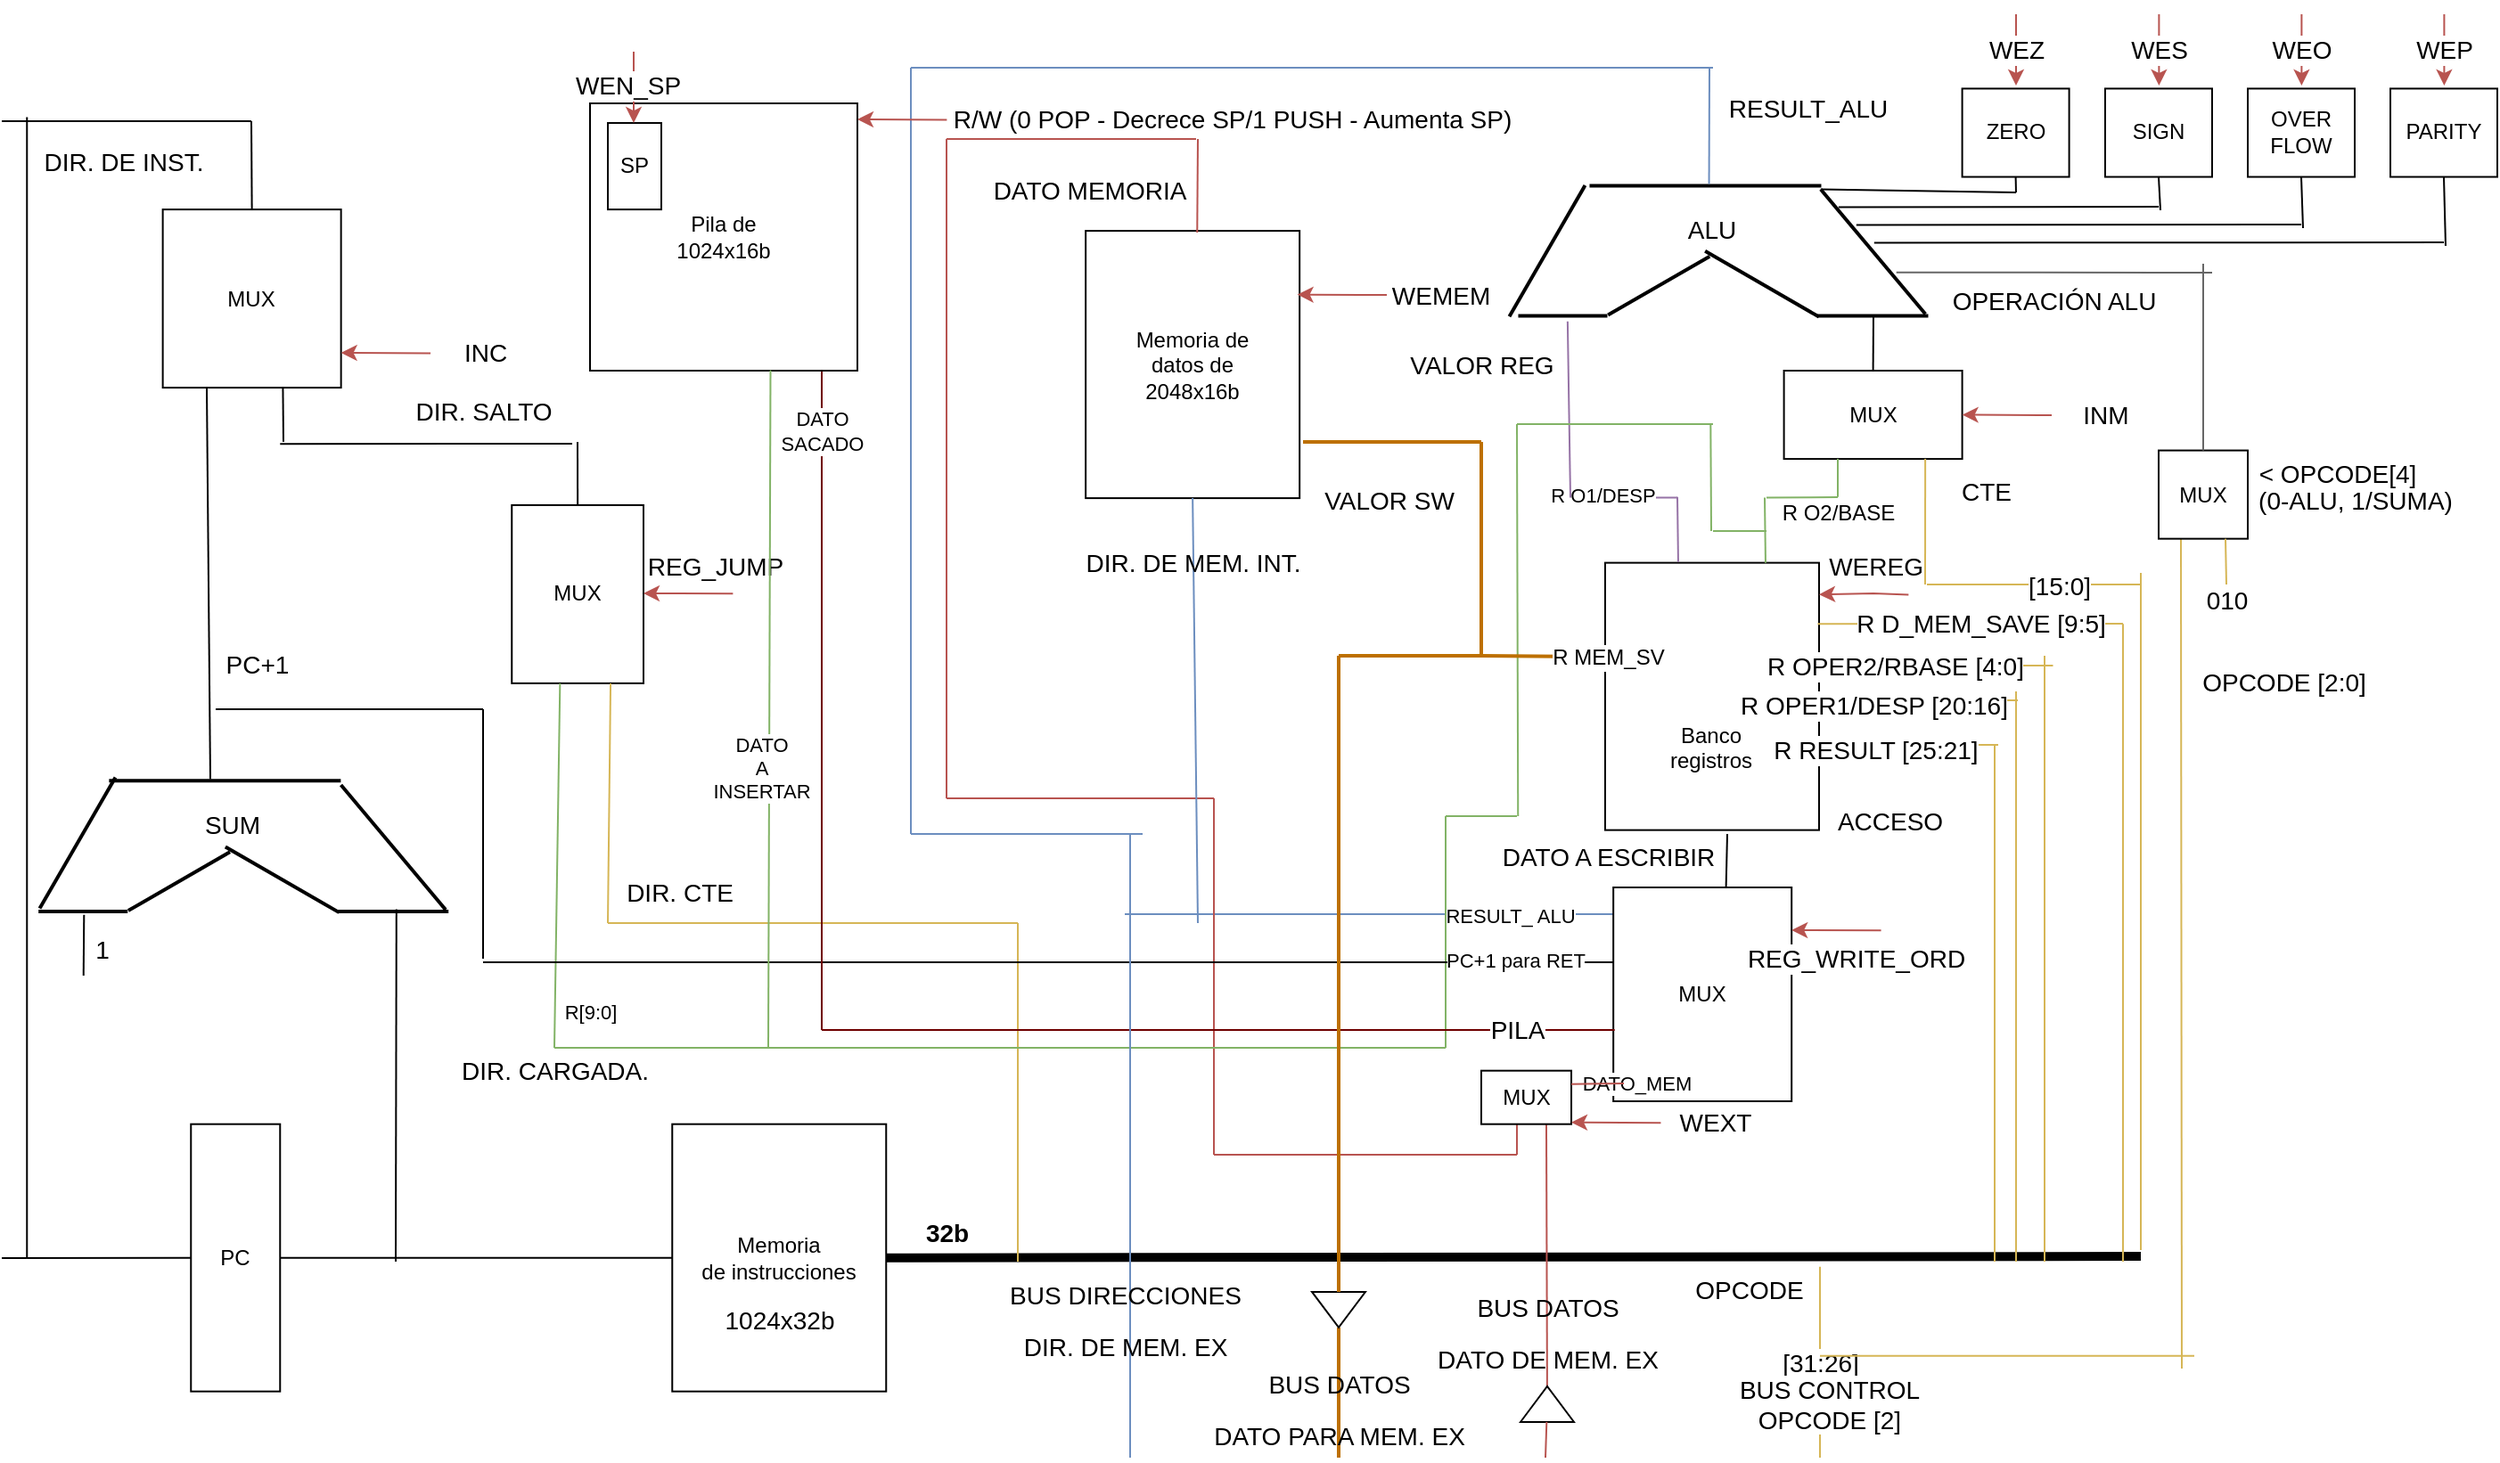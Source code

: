 <mxfile version="16.5.1" type="device"><diagram id="LK9jJsr2xLaY73zV1BJE" name="페이지-1"><mxGraphModel dx="2247" dy="1876" grid="1" gridSize="10" guides="1" tooltips="1" connect="1" arrows="1" fold="1" page="1" pageScale="1" pageWidth="850" pageHeight="1100" math="0" shadow="0"><root><mxCell id="0"/><mxCell id="1" parent="0"/><mxCell id="HzCDa2ChJjN2V2xv4Xgf-1" value="Memoria&lt;br&gt;de instrucciones" style="rounded=0;whiteSpace=wrap;html=1;" parent="1" vertex="1"><mxGeometry x="206.13" y="622.84" width="120" height="150" as="geometry"/></mxCell><mxCell id="HzCDa2ChJjN2V2xv4Xgf-2" value="PC" style="rounded=0;whiteSpace=wrap;html=1;" parent="1" vertex="1"><mxGeometry x="-63.87" y="622.84" width="50" height="150" as="geometry"/></mxCell><mxCell id="HzCDa2ChJjN2V2xv4Xgf-3" value="&lt;br&gt;&lt;br&gt;&lt;br&gt;&lt;br&gt;Banco&lt;br&gt;registros" style="rounded=0;whiteSpace=wrap;html=1;" parent="1" vertex="1"><mxGeometry x="729.49" y="307.82" width="120" height="150" as="geometry"/></mxCell><mxCell id="HzCDa2ChJjN2V2xv4Xgf-4" value="" style="line;strokeWidth=2;html=1;" parent="1" vertex="1"><mxGeometry x="720.74" y="91.27" width="130" height="10" as="geometry"/></mxCell><mxCell id="HzCDa2ChJjN2V2xv4Xgf-5" value="" style="line;strokeWidth=2;html=1;" parent="1" vertex="1"><mxGeometry x="680.74" y="164.27" width="50" height="10" as="geometry"/></mxCell><mxCell id="HzCDa2ChJjN2V2xv4Xgf-7" value="" style="line;strokeWidth=2;html=1;" parent="1" vertex="1"><mxGeometry x="848.74" y="164.27" width="62" height="10" as="geometry"/></mxCell><mxCell id="HzCDa2ChJjN2V2xv4Xgf-8" value="" style="line;strokeWidth=2;html=1;rotation=-30;" parent="1" vertex="1"><mxGeometry x="726.68" y="147.3" width="65.88" height="10" as="geometry"/></mxCell><mxCell id="HzCDa2ChJjN2V2xv4Xgf-9" value="" style="line;strokeWidth=2;html=1;rotation=30;" parent="1" vertex="1"><mxGeometry x="780.62" y="146.35" width="73.7" height="10" as="geometry"/></mxCell><mxCell id="HzCDa2ChJjN2V2xv4Xgf-11" value="" style="line;strokeWidth=2;html=1;rotation=-60;" parent="1" vertex="1"><mxGeometry x="654.49" y="127.82" width="85" height="10" as="geometry"/></mxCell><mxCell id="HzCDa2ChJjN2V2xv4Xgf-12" value="" style="line;strokeWidth=2;html=1;rotation=-130;" parent="1" vertex="1"><mxGeometry x="834.09" y="128.27" width="91.41" height="10" as="geometry"/></mxCell><mxCell id="HzCDa2ChJjN2V2xv4Xgf-20" value="&lt;font style=&quot;font-size: 14px ; font-weight: normal&quot;&gt;ALU&lt;/font&gt;" style="text;strokeColor=none;fillColor=none;html=1;fontSize=24;fontStyle=1;verticalAlign=middle;align=center;" parent="1" vertex="1"><mxGeometry x="739.49" y="97.82" width="100" height="40" as="geometry"/></mxCell><mxCell id="HzCDa2ChJjN2V2xv4Xgf-47" value="MUX" style="rounded=0;whiteSpace=wrap;html=1;" parent="1" vertex="1"><mxGeometry x="-79.68" y="109.55" width="100" height="100" as="geometry"/></mxCell><mxCell id="HzCDa2ChJjN2V2xv4Xgf-48" value="" style="line;strokeWidth=2;html=1;" parent="1" vertex="1"><mxGeometry x="-109.82" y="425.1" width="130" height="10" as="geometry"/></mxCell><mxCell id="HzCDa2ChJjN2V2xv4Xgf-49" value="" style="line;strokeWidth=2;html=1;" parent="1" vertex="1"><mxGeometry x="-149.4" y="498.55" width="50" height="10" as="geometry"/></mxCell><mxCell id="HzCDa2ChJjN2V2xv4Xgf-50" value="" style="line;strokeWidth=2;html=1;" parent="1" vertex="1"><mxGeometry x="18.6" y="498.55" width="62" height="10" as="geometry"/></mxCell><mxCell id="HzCDa2ChJjN2V2xv4Xgf-51" value="" style="line;strokeWidth=2;html=1;rotation=-30;" parent="1" vertex="1"><mxGeometry x="-103.46" y="481.58" width="65.88" height="10" as="geometry"/></mxCell><mxCell id="HzCDa2ChJjN2V2xv4Xgf-52" value="" style="line;strokeWidth=2;html=1;rotation=30;" parent="1" vertex="1"><mxGeometry x="-49.52" y="480.63" width="73.7" height="10" as="geometry"/></mxCell><mxCell id="HzCDa2ChJjN2V2xv4Xgf-53" value="" style="line;strokeWidth=2;html=1;rotation=-60;" parent="1" vertex="1"><mxGeometry x="-170.0" y="460" width="85" height="10" as="geometry"/></mxCell><mxCell id="HzCDa2ChJjN2V2xv4Xgf-54" value="" style="line;strokeWidth=2;html=1;rotation=-130;" parent="1" vertex="1"><mxGeometry x="3.95" y="462.55" width="91.41" height="10" as="geometry"/></mxCell><mxCell id="HzCDa2ChJjN2V2xv4Xgf-55" value="&lt;font style=&quot;font-size: 14px ; font-weight: normal&quot;&gt;SUM&lt;/font&gt;" style="text;strokeColor=none;fillColor=none;html=1;fontSize=24;fontStyle=1;verticalAlign=middle;align=center;" parent="1" vertex="1"><mxGeometry x="-90.65" y="432.1" width="100" height="40" as="geometry"/></mxCell><mxCell id="HzCDa2ChJjN2V2xv4Xgf-56" value="MUX" style="rounded=0;whiteSpace=wrap;html=1;" parent="1" vertex="1"><mxGeometry x="829.8" y="200" width="100" height="49.55" as="geometry"/></mxCell><mxCell id="HzCDa2ChJjN2V2xv4Xgf-57" value="" style="endArrow=none;html=1;rounded=0;fontSize=14;exitX=0.75;exitY=0;exitDx=0;exitDy=0;fillColor=#d5e8d4;strokeColor=#82b366;" parent="1" source="HzCDa2ChJjN2V2xv4Xgf-3" edge="1"><mxGeometry width="50" height="50" relative="1" as="geometry"><mxPoint x="580" y="381.27" as="sourcePoint"/><mxPoint x="819" y="271.27" as="targetPoint"/></mxGeometry></mxCell><mxCell id="HzCDa2ChJjN2V2xv4Xgf-58" value="R O2/BASE" style="endArrow=none;html=1;rounded=0;fontSize=12;fillColor=#d5e8d4;strokeColor=#82b366;" parent="1" edge="1"><mxGeometry x="-0.997" y="9" width="50" height="50" relative="1" as="geometry"><mxPoint x="860" y="271" as="sourcePoint"/><mxPoint x="820" y="271.27" as="targetPoint"/><mxPoint as="offset"/></mxGeometry></mxCell><mxCell id="HzCDa2ChJjN2V2xv4Xgf-59" value="" style="endArrow=none;html=1;rounded=0;fontSize=14;exitX=0.75;exitY=0;exitDx=0;exitDy=0;fillColor=#e1d5e7;strokeColor=#9673a6;" parent="1" edge="1"><mxGeometry width="50" height="50" relative="1" as="geometry"><mxPoint x="770.49" y="307.37" as="sourcePoint"/><mxPoint x="770" y="270.82" as="targetPoint"/></mxGeometry></mxCell><mxCell id="HzCDa2ChJjN2V2xv4Xgf-60" value="" style="endArrow=none;html=1;rounded=0;fontSize=14;fillColor=#e1d5e7;strokeColor=#9673a6;" parent="1" edge="1"><mxGeometry width="50" height="50" relative="1" as="geometry"><mxPoint x="770" y="271.27" as="sourcePoint"/><mxPoint x="710" y="271.27" as="targetPoint"/></mxGeometry></mxCell><mxCell id="ahzLf9X92uaugI3B-92g-9" value="R O1/DESP" style="edgeLabel;html=1;align=center;verticalAlign=middle;resizable=0;points=[];" parent="HzCDa2ChJjN2V2xv4Xgf-60" vertex="1" connectable="0"><mxGeometry x="0.401" y="-2" relative="1" as="geometry"><mxPoint as="offset"/></mxGeometry></mxCell><mxCell id="HzCDa2ChJjN2V2xv4Xgf-61" value="" style="endArrow=none;html=1;rounded=0;fontSize=14;exitX=0.554;exitY=0.81;exitDx=0;exitDy=0;exitPerimeter=0;fillColor=#e1d5e7;strokeColor=#9673a6;" parent="1" source="HzCDa2ChJjN2V2xv4Xgf-5" edge="1"><mxGeometry width="50" height="50" relative="1" as="geometry"><mxPoint x="780" y="281.27" as="sourcePoint"/><mxPoint x="710" y="271.27" as="targetPoint"/></mxGeometry></mxCell><mxCell id="HzCDa2ChJjN2V2xv4Xgf-62" value="" style="endArrow=none;html=1;rounded=0;fontSize=14;fillColor=#d5e8d4;strokeColor=#82b366;" parent="1" edge="1"><mxGeometry width="50" height="50" relative="1" as="geometry"><mxPoint x="860" y="249.55" as="sourcePoint"/><mxPoint x="860" y="270.82" as="targetPoint"/></mxGeometry></mxCell><mxCell id="HzCDa2ChJjN2V2xv4Xgf-63" value="" style="endArrow=none;html=1;rounded=0;fontSize=14;fillColor=#fff2cc;strokeColor=#d6b656;" parent="1" edge="1"><mxGeometry width="50" height="50" relative="1" as="geometry"><mxPoint x="909.07" y="249.55" as="sourcePoint"/><mxPoint x="909" y="320" as="targetPoint"/></mxGeometry></mxCell><mxCell id="HzCDa2ChJjN2V2xv4Xgf-64" value="[31:26]" style="endArrow=none;html=1;rounded=0;fontSize=14;fillColor=#fff2cc;strokeColor=#d6b656;" parent="1" edge="1"><mxGeometry width="50" height="50" relative="1" as="geometry"><mxPoint x="850" y="810" as="sourcePoint"/><mxPoint x="850" y="702.84" as="targetPoint"/></mxGeometry></mxCell><mxCell id="HzCDa2ChJjN2V2xv4Xgf-65" value="" style="endArrow=none;html=1;rounded=0;fontSize=14;entryX=0.5;entryY=0;entryDx=0;entryDy=0;" parent="1" target="HzCDa2ChJjN2V2xv4Xgf-56" edge="1"><mxGeometry width="50" height="50" relative="1" as="geometry"><mxPoint x="880" y="169" as="sourcePoint"/><mxPoint x="720" y="281.27" as="targetPoint"/></mxGeometry></mxCell><mxCell id="HzCDa2ChJjN2V2xv4Xgf-66" value="" style="endArrow=none;html=1;rounded=0;fontSize=14;fillColor=#dae8fc;strokeColor=#6c8ebf;" parent="1" edge="1"><mxGeometry width="50" height="50" relative="1" as="geometry"><mxPoint x="787.776" y="95.27" as="sourcePoint"/><mxPoint x="788" y="30" as="targetPoint"/></mxGeometry></mxCell><mxCell id="HzCDa2ChJjN2V2xv4Xgf-67" value="Memoria de&lt;br&gt;datos de&lt;br&gt;2048x16b" style="rounded=0;whiteSpace=wrap;html=1;" parent="1" vertex="1"><mxGeometry x="438.07" y="121.55" width="120" height="150" as="geometry"/></mxCell><mxCell id="HzCDa2ChJjN2V2xv4Xgf-82" value="&lt;span style=&quot;font-size: 14px ; font-weight: 400&quot;&gt;VALOR REG&lt;/span&gt;" style="text;strokeColor=none;fillColor=none;html=1;fontSize=24;fontStyle=1;verticalAlign=middle;align=center;" parent="1" vertex="1"><mxGeometry x="610.0" y="174.27" width="100" height="40" as="geometry"/></mxCell><mxCell id="HzCDa2ChJjN2V2xv4Xgf-84" value="&lt;font style=&quot;font-size: 14px ; font-weight: normal&quot;&gt;CTE&lt;/font&gt;" style="text;strokeColor=none;fillColor=none;html=1;fontSize=24;fontStyle=1;verticalAlign=middle;align=center;" parent="1" vertex="1"><mxGeometry x="892.56" y="244.78" width="100" height="40" as="geometry"/></mxCell><mxCell id="HzCDa2ChJjN2V2xv4Xgf-89" value="" style="endArrow=none;html=1;rounded=0;fontSize=14;fillColor=#f8cecc;strokeColor=#b85450;" parent="1" edge="1"><mxGeometry width="50" height="50" relative="1" as="geometry"><mxPoint x="500.626" y="122.54" as="sourcePoint"/><mxPoint x="501" y="70" as="targetPoint"/></mxGeometry></mxCell><mxCell id="HzCDa2ChJjN2V2xv4Xgf-90" value="ZERO" style="rounded=0;whiteSpace=wrap;html=1;" parent="1" vertex="1"><mxGeometry x="929.8" y="41.72" width="60" height="49.55" as="geometry"/></mxCell><mxCell id="HzCDa2ChJjN2V2xv4Xgf-92" value="" style="endArrow=none;html=1;rounded=0;fontSize=14;entryX=1;entryY=0.5;entryDx=0;entryDy=0;entryPerimeter=0;" parent="1" target="HzCDa2ChJjN2V2xv4Xgf-12" edge="1"><mxGeometry width="50" height="50" relative="1" as="geometry"><mxPoint x="960" y="100" as="sourcePoint"/><mxPoint x="660" y="140" as="targetPoint"/></mxGeometry></mxCell><mxCell id="HzCDa2ChJjN2V2xv4Xgf-94" value="" style="endArrow=none;html=1;rounded=0;fontSize=14;exitX=0;exitY=0.5;exitDx=0;exitDy=0;" parent="1" edge="1"><mxGeometry width="50" height="50" relative="1" as="geometry"><mxPoint x="206.13" y="697.84" as="sourcePoint"/><mxPoint x="-13.87" y="697.84" as="targetPoint"/></mxGeometry></mxCell><mxCell id="HzCDa2ChJjN2V2xv4Xgf-95" value="" style="endArrow=none;html=1;rounded=0;fontSize=14;exitX=0.529;exitY=0.376;exitDx=0;exitDy=0;exitPerimeter=0;" parent="1" source="HzCDa2ChJjN2V2xv4Xgf-50" edge="1"><mxGeometry width="50" height="50" relative="1" as="geometry"><mxPoint x="110" y="560" as="sourcePoint"/><mxPoint x="51" y="700" as="targetPoint"/></mxGeometry></mxCell><mxCell id="HzCDa2ChJjN2V2xv4Xgf-96" value="" style="endArrow=none;html=1;rounded=0;fontSize=14;exitX=0.511;exitY=0.986;exitDx=0;exitDy=0;exitPerimeter=0;" parent="1" edge="1"><mxGeometry width="50" height="50" relative="1" as="geometry"><mxPoint x="-123.85" y="505.41" as="sourcePoint"/><mxPoint x="-124.14" y="539.55" as="targetPoint"/></mxGeometry></mxCell><mxCell id="HzCDa2ChJjN2V2xv4Xgf-97" value="" style="endArrow=none;html=1;rounded=0;fontSize=14;exitX=0.75;exitY=0;exitDx=0;exitDy=0;startArrow=none;entryX=0.437;entryY=0.413;entryDx=0;entryDy=0;entryPerimeter=0;" parent="1" target="HzCDa2ChJjN2V2xv4Xgf-48" edge="1"><mxGeometry width="50" height="50" relative="1" as="geometry"><mxPoint x="-55" y="209.55" as="sourcePoint"/><mxPoint x="-60" y="420" as="targetPoint"/></mxGeometry></mxCell><mxCell id="HzCDa2ChJjN2V2xv4Xgf-102" value="" style="endArrow=none;html=1;rounded=0;fontSize=14;exitX=0.5;exitY=0;exitDx=0;exitDy=0;" parent="1" source="HzCDa2ChJjN2V2xv4Xgf-47" edge="1"><mxGeometry width="50" height="50" relative="1" as="geometry"><mxPoint x="-44.68" y="219.55" as="sourcePoint"/><mxPoint x="-30" y="60" as="targetPoint"/></mxGeometry></mxCell><mxCell id="HzCDa2ChJjN2V2xv4Xgf-103" value="" style="endArrow=none;html=1;rounded=0;fontSize=14;" parent="1" edge="1"><mxGeometry width="50" height="50" relative="1" as="geometry"><mxPoint x="-170" y="60" as="sourcePoint"/><mxPoint x="-30" y="60" as="targetPoint"/></mxGeometry></mxCell><mxCell id="HzCDa2ChJjN2V2xv4Xgf-104" value="" style="endArrow=none;html=1;rounded=0;fontSize=14;" parent="1" edge="1"><mxGeometry width="50" height="50" relative="1" as="geometry"><mxPoint x="-155.87" y="697.72" as="sourcePoint"/><mxPoint x="-155.87" y="57.72" as="targetPoint"/></mxGeometry></mxCell><mxCell id="HzCDa2ChJjN2V2xv4Xgf-105" value="" style="endArrow=none;html=1;rounded=0;fontSize=14;exitX=0;exitY=0.5;exitDx=0;exitDy=0;" parent="1" source="HzCDa2ChJjN2V2xv4Xgf-2" edge="1"><mxGeometry width="50" height="50" relative="1" as="geometry"><mxPoint x="-200" y="652.84" as="sourcePoint"/><mxPoint x="-170" y="698" as="targetPoint"/></mxGeometry></mxCell><mxCell id="HzCDa2ChJjN2V2xv4Xgf-106" value="&lt;font style=&quot;font-size: 14px ; font-weight: normal&quot;&gt;1&lt;/font&gt;" style="text;strokeColor=none;fillColor=none;html=1;fontSize=24;fontStyle=1;verticalAlign=middle;align=center;" parent="1" vertex="1"><mxGeometry x="-163.87" y="510" width="100" height="24.55" as="geometry"/></mxCell><mxCell id="HzCDa2ChJjN2V2xv4Xgf-109" value="" style="endArrow=none;html=1;rounded=0;fontSize=14;exitX=0.25;exitY=1;exitDx=0;exitDy=0;" parent="1" source="HzCDa2ChJjN2V2xv4Xgf-47" edge="1"><mxGeometry width="50" height="50" relative="1" as="geometry"><mxPoint x="-54.68" y="209.55" as="sourcePoint"/><mxPoint x="-54.68" y="209.55" as="targetPoint"/></mxGeometry></mxCell><mxCell id="HzCDa2ChJjN2V2xv4Xgf-110" value="INM" style="endArrow=classic;html=1;rounded=0;fontSize=14;entryX=1;entryY=0.5;entryDx=0;entryDy=0;fillColor=#f8cecc;strokeColor=#b85450;" parent="1" target="HzCDa2ChJjN2V2xv4Xgf-56" edge="1"><mxGeometry x="-1" y="-30" width="50" height="50" relative="1" as="geometry"><mxPoint x="980" y="225" as="sourcePoint"/><mxPoint x="530" y="290" as="targetPoint"/><mxPoint x="30" y="30" as="offset"/></mxGeometry></mxCell><mxCell id="HzCDa2ChJjN2V2xv4Xgf-112" value="WEMEM" style="endArrow=classic;html=1;rounded=0;fontSize=14;entryX=1;entryY=0.5;entryDx=0;entryDy=0;fillColor=#f8cecc;strokeColor=#b85450;" parent="1" edge="1"><mxGeometry x="-1" y="-30" width="50" height="50" relative="1" as="geometry"><mxPoint x="607.01" y="157.53" as="sourcePoint"/><mxPoint x="556.81" y="157.305" as="targetPoint"/><mxPoint x="30" y="30" as="offset"/></mxGeometry></mxCell><mxCell id="HzCDa2ChJjN2V2xv4Xgf-113" value="" style="endArrow=none;html=1;rounded=0;fontSize=14;fillColor=#f8cecc;strokeColor=#b85450;" parent="1" edge="1"><mxGeometry width="50" height="50" relative="1" as="geometry"><mxPoint x="360" y="70" as="sourcePoint"/><mxPoint x="500" y="70" as="targetPoint"/></mxGeometry></mxCell><mxCell id="HzCDa2ChJjN2V2xv4Xgf-115" value="" style="endArrow=none;html=1;rounded=0;fontSize=14;fillColor=#f8cecc;strokeColor=#b85450;" parent="1" edge="1"><mxGeometry width="50" height="50" relative="1" as="geometry"><mxPoint x="360" y="440" as="sourcePoint"/><mxPoint x="510" y="440" as="targetPoint"/></mxGeometry></mxCell><mxCell id="HzCDa2ChJjN2V2xv4Xgf-116" value="" style="endArrow=none;html=1;rounded=0;fontSize=14;entryX=0.059;entryY=0.125;entryDx=0;entryDy=0;entryPerimeter=0;fillColor=#dae8fc;strokeColor=#6c8ebf;" parent="1" target="HzCDa2ChJjN2V2xv4Xgf-119" edge="1"><mxGeometry width="50" height="50" relative="1" as="geometry"><mxPoint x="460" y="505" as="sourcePoint"/><mxPoint x="790" y="505" as="targetPoint"/></mxGeometry></mxCell><mxCell id="hkXaDho-1eeTR1SgGs6D-20" value="RESULT_ ALU" style="edgeLabel;html=1;align=center;verticalAlign=middle;resizable=0;points=[];" parent="HzCDa2ChJjN2V2xv4Xgf-116" vertex="1" connectable="0"><mxGeometry x="0.544" y="-1" relative="1" as="geometry"><mxPoint as="offset"/></mxGeometry></mxCell><mxCell id="HzCDa2ChJjN2V2xv4Xgf-117" value="" style="endArrow=none;html=1;rounded=0;fontSize=14;fillColor=#f8cecc;strokeColor=#b85450;" parent="1" edge="1"><mxGeometry width="50" height="50" relative="1" as="geometry"><mxPoint x="510" y="440" as="sourcePoint"/><mxPoint x="510" y="640" as="targetPoint"/></mxGeometry></mxCell><mxCell id="HzCDa2ChJjN2V2xv4Xgf-119" value="MUX" style="rounded=0;whiteSpace=wrap;html=1;" parent="1" vertex="1"><mxGeometry x="734.09" y="490" width="100" height="120" as="geometry"/></mxCell><mxCell id="HzCDa2ChJjN2V2xv4Xgf-121" value="" style="endArrow=none;html=1;rounded=0;fontSize=14;fillColor=#dae8fc;strokeColor=#6c8ebf;" parent="1" edge="1"><mxGeometry width="50" height="50" relative="1" as="geometry"><mxPoint x="340" y="30" as="sourcePoint"/><mxPoint x="790" y="30" as="targetPoint"/></mxGeometry></mxCell><mxCell id="HzCDa2ChJjN2V2xv4Xgf-122" value="" style="endArrow=none;html=1;rounded=0;fontSize=14;fillColor=#dae8fc;strokeColor=#6c8ebf;" parent="1" edge="1"><mxGeometry width="50" height="50" relative="1" as="geometry"><mxPoint x="340" y="30" as="sourcePoint"/><mxPoint x="340" y="460" as="targetPoint"/></mxGeometry></mxCell><mxCell id="HzCDa2ChJjN2V2xv4Xgf-123" value="" style="endArrow=none;html=1;rounded=0;fontSize=14;fillColor=#dae8fc;strokeColor=#6c8ebf;" parent="1" edge="1"><mxGeometry width="50" height="50" relative="1" as="geometry"><mxPoint x="340" y="460" as="sourcePoint"/><mxPoint x="470" y="460" as="targetPoint"/></mxGeometry></mxCell><mxCell id="HzCDa2ChJjN2V2xv4Xgf-124" value="" style="endArrow=none;html=1;rounded=0;fontSize=14;fillColor=#dae8fc;strokeColor=#6c8ebf;exitX=0.5;exitY=1;exitDx=0;exitDy=0;" parent="1" source="HzCDa2ChJjN2V2xv4Xgf-67" edge="1"><mxGeometry width="50" height="50" relative="1" as="geometry"><mxPoint x="480" y="330" as="sourcePoint"/><mxPoint x="501" y="510" as="targetPoint"/></mxGeometry></mxCell><mxCell id="HzCDa2ChJjN2V2xv4Xgf-125" value="" style="endArrow=none;html=1;rounded=0;fontSize=14;fillColor=#f8cecc;strokeColor=#b85450;startArrow=none;" parent="1" source="ahzLf9X92uaugI3B-92g-15" edge="1"><mxGeometry width="50" height="50" relative="1" as="geometry"><mxPoint x="510" y="600" as="sourcePoint"/><mxPoint x="670" y="600" as="targetPoint"/></mxGeometry></mxCell><mxCell id="hkXaDho-1eeTR1SgGs6D-18" value="DATO_MEM" style="edgeLabel;html=1;align=center;verticalAlign=middle;resizable=0;points=[];" parent="HzCDa2ChJjN2V2xv4Xgf-125" vertex="1" connectable="0"><mxGeometry x="0.505" y="-1" relative="1" as="geometry"><mxPoint x="80" as="offset"/></mxGeometry></mxCell><mxCell id="HzCDa2ChJjN2V2xv4Xgf-126" value="REG_WRITE_ORD" style="endArrow=classic;html=1;rounded=0;fontSize=14;entryX=1;entryY=0.5;entryDx=0;entryDy=0;fillColor=#f8cecc;strokeColor=#b85450;" parent="1" edge="1"><mxGeometry x="-0.433" y="16" width="50" height="50" relative="1" as="geometry"><mxPoint x="884.29" y="514.17" as="sourcePoint"/><mxPoint x="834.09" y="513.945" as="targetPoint"/><mxPoint as="offset"/></mxGeometry></mxCell><mxCell id="HzCDa2ChJjN2V2xv4Xgf-129" value="&lt;span style=&quot;font-size: 14px ; font-weight: 400&quot;&gt;DATO MEMORIA&lt;/span&gt;" style="text;strokeColor=none;fillColor=none;html=1;fontSize=24;fontStyle=1;verticalAlign=middle;align=center;" parent="1" vertex="1"><mxGeometry x="390.0" y="76.27" width="100" height="40" as="geometry"/></mxCell><mxCell id="HzCDa2ChJjN2V2xv4Xgf-130" value="" style="endArrow=none;html=1;rounded=0;fontSize=14;entryX=0.632;entryY=0.004;entryDx=0;entryDy=0;entryPerimeter=0;" parent="1" target="HzCDa2ChJjN2V2xv4Xgf-119" edge="1"><mxGeometry width="50" height="50" relative="1" as="geometry"><mxPoint x="798" y="460" as="sourcePoint"/><mxPoint x="520" y="520" as="targetPoint"/></mxGeometry></mxCell><mxCell id="HzCDa2ChJjN2V2xv4Xgf-131" value="&lt;span style=&quot;font-size: 14px ; font-weight: 400&quot;&gt;DIR. DE MEM. INT.&lt;/span&gt;" style="text;strokeColor=none;fillColor=none;html=1;fontSize=24;fontStyle=1;verticalAlign=middle;align=center;" parent="1" vertex="1"><mxGeometry x="448.07" y="284.78" width="100" height="40" as="geometry"/></mxCell><mxCell id="HzCDa2ChJjN2V2xv4Xgf-132" value="&lt;span style=&quot;font-size: 14px ; font-weight: 400&quot;&gt;DIR. DE INST.&lt;/span&gt;" style="text;strokeColor=none;fillColor=none;html=1;fontSize=24;fontStyle=1;verticalAlign=middle;align=center;" parent="1" vertex="1"><mxGeometry x="-151.93" y="60.0" width="100" height="40" as="geometry"/></mxCell><mxCell id="HzCDa2ChJjN2V2xv4Xgf-133" value="&lt;span style=&quot;font-size: 14px ; font-weight: 400&quot;&gt;PC+1&lt;/span&gt;" style="text;strokeColor=none;fillColor=none;html=1;fontSize=24;fontStyle=1;verticalAlign=middle;align=center;" parent="1" vertex="1"><mxGeometry x="-77.02" y="342.08" width="100" height="40" as="geometry"/></mxCell><mxCell id="HzCDa2ChJjN2V2xv4Xgf-134" value="&lt;span style=&quot;font-size: 14px ; font-weight: 400&quot;&gt;DIR. SALTO&lt;/span&gt;" style="text;strokeColor=none;fillColor=none;html=1;fontSize=24;fontStyle=1;verticalAlign=middle;align=center;" parent="1" vertex="1"><mxGeometry x="50.0" y="200.0" width="100" height="40" as="geometry"/></mxCell><mxCell id="HzCDa2ChJjN2V2xv4Xgf-135" value="INC" style="endArrow=classic;html=1;rounded=0;fontSize=14;entryX=1;entryY=0.5;entryDx=0;entryDy=0;fillColor=#f8cecc;strokeColor=#b85450;" parent="1" edge="1"><mxGeometry x="-1" y="-30" width="50" height="50" relative="1" as="geometry"><mxPoint x="70.52" y="190.22" as="sourcePoint"/><mxPoint x="20.32" y="189.995" as="targetPoint"/><mxPoint x="30" y="30" as="offset"/></mxGeometry></mxCell><mxCell id="HzCDa2ChJjN2V2xv4Xgf-136" value="&lt;span style=&quot;font-size: 14px ; font-weight: 400&quot;&gt;DATO A ESCRIBIR&lt;/span&gt;" style="text;strokeColor=none;fillColor=none;html=1;fontSize=24;fontStyle=1;verticalAlign=middle;align=center;" parent="1" vertex="1"><mxGeometry x="680.62" y="450" width="100" height="40" as="geometry"/></mxCell><mxCell id="HzCDa2ChJjN2V2xv4Xgf-137" value="" style="endArrow=none;html=1;rounded=0;fontSize=14;fillColor=#fff2cc;strokeColor=#d6b656;" parent="1" edge="1"><mxGeometry width="50" height="50" relative="1" as="geometry"><mxPoint x="980.74" y="365.45" as="sourcePoint"/><mxPoint x="850.74" y="365.45" as="targetPoint"/></mxGeometry></mxCell><mxCell id="HzCDa2ChJjN2V2xv4Xgf-175" value="R OPER2/RBASE [4:0]" style="edgeLabel;html=1;align=center;verticalAlign=middle;resizable=0;points=[];fontSize=14;" parent="HzCDa2ChJjN2V2xv4Xgf-137" vertex="1" connectable="0"><mxGeometry x="-0.362" relative="1" as="geometry"><mxPoint x="-47" as="offset"/></mxGeometry></mxCell><mxCell id="HzCDa2ChJjN2V2xv4Xgf-138" value="" style="endArrow=none;html=1;rounded=0;fontSize=14;fillColor=#fff2cc;strokeColor=#d6b656;" parent="1" edge="1"><mxGeometry width="50" height="50" relative="1" as="geometry"><mxPoint x="961" y="385" as="sourcePoint"/><mxPoint x="851.74" y="384.62" as="targetPoint"/></mxGeometry></mxCell><mxCell id="HzCDa2ChJjN2V2xv4Xgf-174" value="[]" style="edgeLabel;html=1;align=center;verticalAlign=middle;resizable=0;points=[];fontSize=14;" parent="HzCDa2ChJjN2V2xv4Xgf-138" vertex="1" connectable="0"><mxGeometry x="-0.392" y="1" relative="1" as="geometry"><mxPoint as="offset"/></mxGeometry></mxCell><mxCell id="HzCDa2ChJjN2V2xv4Xgf-177" value="R OPER1/DESP [20:16]" style="edgeLabel;html=1;align=center;verticalAlign=middle;resizable=0;points=[];fontSize=14;" parent="HzCDa2ChJjN2V2xv4Xgf-138" vertex="1" connectable="0"><mxGeometry x="-0.287" y="3" relative="1" as="geometry"><mxPoint x="-42" as="offset"/></mxGeometry></mxCell><mxCell id="HzCDa2ChJjN2V2xv4Xgf-139" value="" style="endArrow=none;html=1;rounded=0;fontSize=14;fillColor=#fff2cc;strokeColor=#d6b656;" parent="1" edge="1"><mxGeometry width="50" height="50" relative="1" as="geometry"><mxPoint x="950" y="410" as="sourcePoint"/><mxPoint x="848.74" y="410.0" as="targetPoint"/></mxGeometry></mxCell><mxCell id="HzCDa2ChJjN2V2xv4Xgf-176" value="R RESULT [25:21]" style="edgeLabel;html=1;align=center;verticalAlign=middle;resizable=0;points=[];fontSize=14;" parent="HzCDa2ChJjN2V2xv4Xgf-139" vertex="1" connectable="0"><mxGeometry x="-0.239" y="3" relative="1" as="geometry"><mxPoint x="-31" as="offset"/></mxGeometry></mxCell><mxCell id="HzCDa2ChJjN2V2xv4Xgf-140" value="&lt;span style=&quot;font-size: 14px ; font-weight: 400&quot;&gt;ACCESO&lt;/span&gt;" style="text;strokeColor=none;fillColor=none;html=1;fontSize=24;fontStyle=1;verticalAlign=middle;align=center;" parent="1" vertex="1"><mxGeometry x="839.49" y="430" width="100" height="40" as="geometry"/></mxCell><mxCell id="HzCDa2ChJjN2V2xv4Xgf-141" value="" style="endArrow=none;html=1;rounded=0;fontSize=14;strokeWidth=5;exitX=1;exitY=0.5;exitDx=0;exitDy=0;" parent="1" source="HzCDa2ChJjN2V2xv4Xgf-1" edge="1"><mxGeometry width="50" height="50" relative="1" as="geometry"><mxPoint x="375" y="697.01" as="sourcePoint"/><mxPoint x="1030" y="697" as="targetPoint"/></mxGeometry></mxCell><mxCell id="HzCDa2ChJjN2V2xv4Xgf-142" value="&lt;span style=&quot;font-size: 14px ; font-weight: 400&quot;&gt;OPCODE&lt;/span&gt;" style="text;strokeColor=none;fillColor=none;html=1;fontSize=24;fontStyle=1;verticalAlign=middle;align=center;" parent="1" vertex="1"><mxGeometry x="760.0" y="692.84" width="100" height="40" as="geometry"/></mxCell><mxCell id="HzCDa2ChJjN2V2xv4Xgf-143" value="" style="endArrow=none;html=1;rounded=0;fontSize=14;fillColor=#fff2cc;strokeColor=#d6b656;" parent="1" edge="1"><mxGeometry width="50" height="50" relative="1" as="geometry"><mxPoint x="1030" y="313.55" as="sourcePoint"/><mxPoint x="1030" y="693.55" as="targetPoint"/></mxGeometry></mxCell><mxCell id="HzCDa2ChJjN2V2xv4Xgf-144" value="" style="endArrow=none;html=1;rounded=0;fontSize=14;fillColor=#fff2cc;strokeColor=#d6b656;" parent="1" edge="1"><mxGeometry width="50" height="50" relative="1" as="geometry"><mxPoint x="910" y="320" as="sourcePoint"/><mxPoint x="1030" y="320" as="targetPoint"/></mxGeometry></mxCell><mxCell id="HzCDa2ChJjN2V2xv4Xgf-179" value="[15:0]" style="edgeLabel;html=1;align=center;verticalAlign=middle;resizable=0;points=[];fontSize=14;" parent="HzCDa2ChJjN2V2xv4Xgf-144" vertex="1" connectable="0"><mxGeometry x="0.237" y="-1" relative="1" as="geometry"><mxPoint as="offset"/></mxGeometry></mxCell><mxCell id="HzCDa2ChJjN2V2xv4Xgf-145" value="" style="endArrow=none;html=1;rounded=0;fontSize=14;fillColor=#fff2cc;strokeColor=#d6b656;" parent="1" edge="1"><mxGeometry width="50" height="50" relative="1" as="geometry"><mxPoint x="170" y="510" as="sourcePoint"/><mxPoint x="310" y="510" as="targetPoint"/></mxGeometry></mxCell><mxCell id="HzCDa2ChJjN2V2xv4Xgf-146" value="" style="endArrow=none;html=1;rounded=0;fontSize=14;fillColor=#fff2cc;strokeColor=#d6b656;" parent="1" edge="1"><mxGeometry width="50" height="50" relative="1" as="geometry"><mxPoint x="310" y="510" as="sourcePoint"/><mxPoint x="400" y="510" as="targetPoint"/></mxGeometry></mxCell><mxCell id="HzCDa2ChJjN2V2xv4Xgf-147" value="" style="endArrow=none;html=1;rounded=0;fontSize=14;fillColor=#fff2cc;strokeColor=#d6b656;" parent="1" edge="1"><mxGeometry width="50" height="50" relative="1" as="geometry"><mxPoint x="400" y="700" as="sourcePoint"/><mxPoint x="400" y="510" as="targetPoint"/></mxGeometry></mxCell><mxCell id="HzCDa2ChJjN2V2xv4Xgf-148" value="WEZ" style="endArrow=classic;html=1;rounded=0;fontSize=14;fillColor=#f8cecc;strokeColor=#b85450;" parent="1" edge="1"><mxGeometry width="50" height="50" relative="1" as="geometry"><mxPoint x="960" as="sourcePoint"/><mxPoint x="960" y="40" as="targetPoint"/><mxPoint as="offset"/><Array as="points"/></mxGeometry></mxCell><mxCell id="HzCDa2ChJjN2V2xv4Xgf-151" value="" style="endArrow=none;html=1;rounded=0;fontSize=14;fillColor=#fff2cc;strokeColor=#d6b656;" parent="1" edge="1"><mxGeometry width="50" height="50" relative="1" as="geometry"><mxPoint x="976" y="360" as="sourcePoint"/><mxPoint x="976" y="700" as="targetPoint"/></mxGeometry></mxCell><mxCell id="HzCDa2ChJjN2V2xv4Xgf-152" value="" style="endArrow=none;html=1;rounded=0;fontSize=14;fillColor=#fff2cc;strokeColor=#d6b656;" parent="1" edge="1"><mxGeometry width="50" height="50" relative="1" as="geometry"><mxPoint x="960" y="380" as="sourcePoint"/><mxPoint x="960" y="700" as="targetPoint"/></mxGeometry></mxCell><mxCell id="HzCDa2ChJjN2V2xv4Xgf-153" value="" style="endArrow=none;html=1;rounded=0;fontSize=14;fillColor=#fff2cc;strokeColor=#d6b656;" parent="1" edge="1"><mxGeometry width="50" height="50" relative="1" as="geometry"><mxPoint x="948" y="410" as="sourcePoint"/><mxPoint x="948" y="700" as="targetPoint"/></mxGeometry></mxCell><mxCell id="HzCDa2ChJjN2V2xv4Xgf-157" value="WEREG" style="endArrow=classic;html=1;rounded=0;fontSize=14;entryX=1;entryY=0.5;entryDx=0;entryDy=0;fillColor=#f8cecc;strokeColor=#b85450;" parent="1" edge="1"><mxGeometry x="-0.215" y="-15" width="50" height="50" relative="1" as="geometry"><mxPoint x="899.69" y="325.8" as="sourcePoint"/><mxPoint x="849.49" y="325.575" as="targetPoint"/><mxPoint x="1" as="offset"/><Array as="points"><mxPoint x="880" y="324.95"/></Array></mxGeometry></mxCell><mxCell id="HzCDa2ChJjN2V2xv4Xgf-159" value="&lt;span style=&quot;font-size: 14px ; font-weight: 400&quot;&gt;RESULT_ALU&lt;/span&gt;" style="text;strokeColor=none;fillColor=none;html=1;fontSize=24;fontStyle=1;verticalAlign=middle;align=center;" parent="1" vertex="1"><mxGeometry x="792.56" y="30" width="100" height="40" as="geometry"/></mxCell><mxCell id="HzCDa2ChJjN2V2xv4Xgf-160" value="" style="endArrow=none;html=1;rounded=0;fontSize=14;fillColor=#d5e8d4;strokeColor=#82b366;" parent="1" edge="1"><mxGeometry width="50" height="50" relative="1" as="geometry"><mxPoint x="789" y="290" as="sourcePoint"/><mxPoint x="788.66" y="230.0" as="targetPoint"/></mxGeometry></mxCell><mxCell id="HzCDa2ChJjN2V2xv4Xgf-161" value="" style="endArrow=none;html=1;rounded=0;fontSize=14;fillColor=#d5e8d4;strokeColor=#82b366;" parent="1" edge="1"><mxGeometry width="50" height="50" relative="1" as="geometry"><mxPoint x="820" y="290" as="sourcePoint"/><mxPoint x="790" y="290" as="targetPoint"/></mxGeometry></mxCell><mxCell id="HzCDa2ChJjN2V2xv4Xgf-162" value="&lt;span style=&quot;font-size: 14px;&quot;&gt;32b&lt;/span&gt;" style="text;strokeColor=none;fillColor=none;html=1;fontSize=24;fontStyle=1;verticalAlign=middle;align=center;" parent="1" vertex="1"><mxGeometry x="310.0" y="668.29" width="100" height="24.55" as="geometry"/></mxCell><mxCell id="HzCDa2ChJjN2V2xv4Xgf-163" value="&lt;font style=&quot;font-size: 14px ; font-weight: normal&quot;&gt;1024x32b&lt;/font&gt;" style="text;strokeColor=none;fillColor=none;html=1;fontSize=24;fontStyle=1;verticalAlign=middle;align=center;" parent="1" vertex="1"><mxGeometry x="216.13" y="717.39" width="100" height="24.55" as="geometry"/></mxCell><mxCell id="HzCDa2ChJjN2V2xv4Xgf-165" value="" style="endArrow=none;html=1;rounded=0;fontSize=14;fillColor=#f0a30a;strokeColor=#BD7000;strokeWidth=2;" parent="1" edge="1"><mxGeometry width="50" height="50" relative="1" as="geometry"><mxPoint x="560" y="240" as="sourcePoint"/><mxPoint x="660" y="240" as="targetPoint"/></mxGeometry></mxCell><mxCell id="HzCDa2ChJjN2V2xv4Xgf-166" value="&lt;span style=&quot;font-size: 14px ; font-weight: 400&quot;&gt;VALOR SW&lt;/span&gt;" style="text;strokeColor=none;fillColor=none;html=1;fontSize=24;fontStyle=1;verticalAlign=middle;align=center;" parent="1" vertex="1"><mxGeometry x="558.07" y="249.55" width="100" height="40" as="geometry"/></mxCell><mxCell id="HzCDa2ChJjN2V2xv4Xgf-167" value="" style="endArrow=none;html=1;rounded=0;fontSize=14;fillColor=#d5e8d4;strokeColor=#82b366;" parent="1" edge="1"><mxGeometry width="50" height="50" relative="1" as="geometry"><mxPoint x="680" y="230" as="sourcePoint"/><mxPoint x="790" y="230" as="targetPoint"/></mxGeometry></mxCell><mxCell id="HzCDa2ChJjN2V2xv4Xgf-168" value="" style="endArrow=none;html=1;rounded=0;fontSize=14;exitX=0;exitY=0;exitDx=0;exitDy=0;fillColor=#d5e8d4;strokeColor=#82b366;" parent="1" source="HzCDa2ChJjN2V2xv4Xgf-136" edge="1"><mxGeometry width="50" height="50" relative="1" as="geometry"><mxPoint x="809" y="310" as="sourcePoint"/><mxPoint x="680" y="230" as="targetPoint"/></mxGeometry></mxCell><mxCell id="HzCDa2ChJjN2V2xv4Xgf-169" value="" style="endArrow=none;html=1;rounded=0;fontSize=14;fillColor=#fff2cc;strokeColor=#d6b656;" parent="1" edge="1"><mxGeometry width="50" height="50" relative="1" as="geometry"><mxPoint x="1060" y="752.84" as="sourcePoint"/><mxPoint x="850" y="752.84" as="targetPoint"/></mxGeometry></mxCell><mxCell id="HzCDa2ChJjN2V2xv4Xgf-170" value="" style="endArrow=none;html=1;rounded=0;fontSize=14;fillColor=#fff2cc;strokeColor=#d6b656;startArrow=none;exitX=0.25;exitY=1;exitDx=0;exitDy=0;" parent="1" source="ahzLf9X92uaugI3B-92g-25" edge="1"><mxGeometry width="50" height="50" relative="1" as="geometry"><mxPoint x="1060" y="140" as="sourcePoint"/><mxPoint x="1053" y="760" as="targetPoint"/></mxGeometry></mxCell><mxCell id="HzCDa2ChJjN2V2xv4Xgf-171" value="" style="endArrow=none;html=1;rounded=0;fontSize=14;fillColor=#f5f5f5;strokeColor=#666666;entryX=0.311;entryY=0.756;entryDx=0;entryDy=0;entryPerimeter=0;gradientColor=#b3b3b3;" parent="1" target="HzCDa2ChJjN2V2xv4Xgf-12" edge="1"><mxGeometry width="50" height="50" relative="1" as="geometry"><mxPoint x="1070" y="145" as="sourcePoint"/><mxPoint x="1070" y="680" as="targetPoint"/><Array as="points"><mxPoint x="1040" y="145"/></Array></mxGeometry></mxCell><mxCell id="HzCDa2ChJjN2V2xv4Xgf-172" value="&lt;span style=&quot;font-size: 14px ; font-weight: 400&quot;&gt;OPERACIÓN ALU&lt;/span&gt;" style="text;strokeColor=none;fillColor=none;html=1;fontSize=24;fontStyle=1;verticalAlign=middle;align=center;" parent="1" vertex="1"><mxGeometry x="910.74" y="137.82" width="140" height="40" as="geometry"/></mxCell><mxCell id="hkXaDho-1eeTR1SgGs6D-1" value="MUX" style="rounded=0;whiteSpace=wrap;html=1;" parent="1" vertex="1"><mxGeometry x="116.13" y="275.45" width="73.87" height="100" as="geometry"/></mxCell><mxCell id="hkXaDho-1eeTR1SgGs6D-2" value="REG_JUMP" style="endArrow=classic;html=1;rounded=0;fontSize=14;entryX=1;entryY=0.5;entryDx=0;entryDy=0;fillColor=#f8cecc;strokeColor=#b85450;" parent="1" edge="1"><mxGeometry x="-0.591" y="-15" width="50" height="50" relative="1" as="geometry"><mxPoint x="240.2" y="325.18" as="sourcePoint"/><mxPoint x="190.0" y="324.955" as="targetPoint"/><mxPoint as="offset"/></mxGeometry></mxCell><mxCell id="hkXaDho-1eeTR1SgGs6D-3" value="" style="endArrow=none;html=1;rounded=0;fontSize=14;fillColor=#fff2cc;strokeColor=#d6b656;entryX=0.75;entryY=1;entryDx=0;entryDy=0;" parent="1" target="hkXaDho-1eeTR1SgGs6D-1" edge="1"><mxGeometry width="50" height="50" relative="1" as="geometry"><mxPoint x="170" y="510" as="sourcePoint"/><mxPoint x="320" y="520" as="targetPoint"/></mxGeometry></mxCell><mxCell id="hkXaDho-1eeTR1SgGs6D-4" value="" style="endArrow=none;html=1;rounded=0;fontSize=14;fillColor=#d5e8d4;strokeColor=#82b366;" parent="1" edge="1"><mxGeometry width="50" height="50" relative="1" as="geometry"><mxPoint x="640" y="580" as="sourcePoint"/><mxPoint x="640" y="450" as="targetPoint"/></mxGeometry></mxCell><mxCell id="hkXaDho-1eeTR1SgGs6D-5" value="" style="endArrow=none;html=1;rounded=0;fontSize=14;fillColor=#d5e8d4;strokeColor=#82b366;" parent="1" edge="1"><mxGeometry width="50" height="50" relative="1" as="geometry"><mxPoint x="140" y="580" as="sourcePoint"/><mxPoint x="640" y="580" as="targetPoint"/></mxGeometry></mxCell><mxCell id="hkXaDho-1eeTR1SgGs6D-49" value="R[9:0]" style="edgeLabel;html=1;align=center;verticalAlign=middle;resizable=0;points=[];" parent="hkXaDho-1eeTR1SgGs6D-5" vertex="1" connectable="0"><mxGeometry x="-0.292" y="2" relative="1" as="geometry"><mxPoint x="-157" y="-18" as="offset"/></mxGeometry></mxCell><mxCell id="hkXaDho-1eeTR1SgGs6D-6" value="" style="endArrow=none;html=1;rounded=0;fontSize=14;fillColor=#d5e8d4;strokeColor=#82b366;entryX=0.366;entryY=1;entryDx=0;entryDy=0;entryPerimeter=0;" parent="1" target="hkXaDho-1eeTR1SgGs6D-1" edge="1"><mxGeometry width="50" height="50" relative="1" as="geometry"><mxPoint x="140" y="580" as="sourcePoint"/><mxPoint x="650" y="590" as="targetPoint"/></mxGeometry></mxCell><mxCell id="hkXaDho-1eeTR1SgGs6D-7" value="&lt;span style=&quot;font-size: 14px ; font-weight: 400&quot;&gt;DIR. CTE&lt;/span&gt;" style="text;strokeColor=none;fillColor=none;html=1;fontSize=24;fontStyle=1;verticalAlign=middle;align=center;" parent="1" vertex="1"><mxGeometry x="160.0" y="470.0" width="100" height="40" as="geometry"/></mxCell><mxCell id="hkXaDho-1eeTR1SgGs6D-8" value="" style="endArrow=none;html=1;rounded=0;fontSize=14;exitX=0.5;exitY=0;exitDx=0;exitDy=0;" parent="1" source="hkXaDho-1eeTR1SgGs6D-1" edge="1"><mxGeometry width="50" height="50" relative="1" as="geometry"><mxPoint x="320" y="80" as="sourcePoint"/><mxPoint x="153" y="240" as="targetPoint"/></mxGeometry></mxCell><mxCell id="hkXaDho-1eeTR1SgGs6D-9" value="" style="endArrow=none;html=1;rounded=0;fontSize=14;" parent="1" edge="1"><mxGeometry width="50" height="50" relative="1" as="geometry"><mxPoint x="-13.87" y="241.14" as="sourcePoint"/><mxPoint x="150" y="241" as="targetPoint"/></mxGeometry></mxCell><mxCell id="hkXaDho-1eeTR1SgGs6D-10" value="" style="endArrow=none;html=1;rounded=0;fontSize=14;entryX=0.674;entryY=1.004;entryDx=0;entryDy=0;entryPerimeter=0;" parent="1" target="HzCDa2ChJjN2V2xv4Xgf-47" edge="1"><mxGeometry width="50" height="50" relative="1" as="geometry"><mxPoint x="-12" y="240" as="sourcePoint"/><mxPoint x="160" y="250" as="targetPoint"/></mxGeometry></mxCell><mxCell id="hkXaDho-1eeTR1SgGs6D-11" value="&lt;span style=&quot;font-size: 14px ; font-weight: 400&quot;&gt;DIR. CARGADA.&lt;/span&gt;" style="text;strokeColor=none;fillColor=none;html=1;fontSize=24;fontStyle=1;verticalAlign=middle;align=center;" parent="1" vertex="1"><mxGeometry x="90.0" y="570.0" width="100" height="40" as="geometry"/></mxCell><mxCell id="hkXaDho-1eeTR1SgGs6D-12" value="PILA" style="endArrow=none;html=1;rounded=0;fontSize=14;entryX=0;entryY=0.75;entryDx=0;entryDy=0;fillColor=#a20025;strokeColor=#6F0000;" parent="1" edge="1"><mxGeometry x="0.292" width="50" height="50" relative="1" as="geometry"><mxPoint x="580" y="570" as="sourcePoint"/><mxPoint x="734.83" y="570.003" as="targetPoint"/><mxPoint as="offset"/></mxGeometry></mxCell><mxCell id="hkXaDho-1eeTR1SgGs6D-13" value="" style="endArrow=none;html=1;rounded=0;fontSize=14;entryX=0;entryY=0.75;entryDx=0;entryDy=0;" parent="1" edge="1"><mxGeometry width="50" height="50" relative="1" as="geometry"><mxPoint x="100" y="532" as="sourcePoint"/><mxPoint x="734.09" y="532.043" as="targetPoint"/></mxGeometry></mxCell><mxCell id="hkXaDho-1eeTR1SgGs6D-19" value="PC+1 para RET" style="edgeLabel;html=1;align=center;verticalAlign=middle;resizable=0;points=[];" parent="hkXaDho-1eeTR1SgGs6D-13" vertex="1" connectable="0"><mxGeometry x="0.825" y="1" relative="1" as="geometry"><mxPoint as="offset"/></mxGeometry></mxCell><mxCell id="hkXaDho-1eeTR1SgGs6D-14" value="" style="endArrow=none;html=1;rounded=0;fontSize=14;fillColor=#f8cecc;strokeColor=#b85450;" parent="1" edge="1"><mxGeometry width="50" height="50" relative="1" as="geometry"><mxPoint x="360" y="440" as="sourcePoint"/><mxPoint x="360" y="70" as="targetPoint"/></mxGeometry></mxCell><mxCell id="hkXaDho-1eeTR1SgGs6D-15" value="" style="endArrow=none;html=1;rounded=0;fontSize=14;startArrow=none;" parent="1" edge="1"><mxGeometry width="50" height="50" relative="1" as="geometry"><mxPoint x="-50" y="390" as="sourcePoint"/><mxPoint x="100" y="390" as="targetPoint"/></mxGeometry></mxCell><mxCell id="hkXaDho-1eeTR1SgGs6D-16" value="" style="endArrow=none;html=1;rounded=0;fontSize=14;startArrow=none;" parent="1" edge="1"><mxGeometry width="50" height="50" relative="1" as="geometry"><mxPoint x="100" y="390" as="sourcePoint"/><mxPoint x="100" y="530" as="targetPoint"/></mxGeometry></mxCell><mxCell id="hkXaDho-1eeTR1SgGs6D-21" value="" style="endArrow=none;html=1;rounded=0;fontSize=14;fillColor=#a20025;strokeColor=#6F0000;" parent="1" edge="1"><mxGeometry width="50" height="50" relative="1" as="geometry"><mxPoint x="580" y="570" as="sourcePoint"/><mxPoint x="290" y="570" as="targetPoint"/><Array as="points"/></mxGeometry></mxCell><mxCell id="hkXaDho-1eeTR1SgGs6D-22" value="" style="endArrow=none;html=1;rounded=0;fontSize=14;fillColor=#a20025;strokeColor=#6F0000;" parent="1" edge="1"><mxGeometry width="50" height="50" relative="1" as="geometry"><mxPoint x="290" y="200" as="sourcePoint"/><mxPoint x="290" y="570" as="targetPoint"/><Array as="points"/></mxGeometry></mxCell><mxCell id="hkXaDho-1eeTR1SgGs6D-25" value="DATO&lt;br&gt;SACADO" style="edgeLabel;html=1;align=center;verticalAlign=middle;resizable=0;points=[];" parent="hkXaDho-1eeTR1SgGs6D-22" vertex="1" connectable="0"><mxGeometry x="-0.815" relative="1" as="geometry"><mxPoint as="offset"/></mxGeometry></mxCell><mxCell id="hkXaDho-1eeTR1SgGs6D-23" value="Pila de&lt;br&gt;1024x16b" style="rounded=0;whiteSpace=wrap;html=1;" parent="1" vertex="1"><mxGeometry x="160" y="50" width="150" height="150" as="geometry"/></mxCell><mxCell id="hkXaDho-1eeTR1SgGs6D-24" value="SP" style="rounded=0;whiteSpace=wrap;html=1;" parent="1" vertex="1"><mxGeometry x="170" y="61.02" width="30" height="48.53" as="geometry"/></mxCell><mxCell id="hkXaDho-1eeTR1SgGs6D-28" value="R/W (0 POP - Decrece SP/1 PUSH - Aumenta SP)" style="endArrow=classic;html=1;rounded=0;fontSize=14;entryX=1;entryY=0.5;entryDx=0;entryDy=0;fillColor=#f8cecc;strokeColor=#b85450;" parent="1" edge="1"><mxGeometry x="-1" y="-160" width="50" height="50" relative="1" as="geometry"><mxPoint x="360.2" y="59.23" as="sourcePoint"/><mxPoint x="310.0" y="59.005" as="targetPoint"/><mxPoint x="159" y="160" as="offset"/></mxGeometry></mxCell><mxCell id="hkXaDho-1eeTR1SgGs6D-29" value="" style="endArrow=none;html=1;rounded=0;fontSize=14;exitX=0.5;exitY=1;exitDx=0;exitDy=0;" parent="1" source="HzCDa2ChJjN2V2xv4Xgf-90" edge="1"><mxGeometry width="50" height="50" relative="1" as="geometry"><mxPoint x="970" y="126" as="sourcePoint"/><mxPoint x="960" y="100" as="targetPoint"/></mxGeometry></mxCell><mxCell id="hkXaDho-1eeTR1SgGs6D-30" value="SIGN" style="rounded=0;whiteSpace=wrap;html=1;" parent="1" vertex="1"><mxGeometry x="1010" y="41.72" width="60" height="49.55" as="geometry"/></mxCell><mxCell id="hkXaDho-1eeTR1SgGs6D-31" value="WES" style="endArrow=classic;html=1;rounded=0;fontSize=14;fillColor=#f8cecc;strokeColor=#b85450;" parent="1" edge="1"><mxGeometry width="50" height="50" relative="1" as="geometry"><mxPoint x="1040.2" as="sourcePoint"/><mxPoint x="1040.2" y="40" as="targetPoint"/><mxPoint as="offset"/><Array as="points"/></mxGeometry></mxCell><mxCell id="hkXaDho-1eeTR1SgGs6D-32" value="" style="endArrow=none;html=1;rounded=0;fontSize=14;exitX=0.5;exitY=1;exitDx=0;exitDy=0;" parent="1" source="hkXaDho-1eeTR1SgGs6D-30" edge="1"><mxGeometry width="50" height="50" relative="1" as="geometry"><mxPoint x="1050.2" y="126" as="sourcePoint"/><mxPoint x="1041" y="110" as="targetPoint"/></mxGeometry></mxCell><mxCell id="hkXaDho-1eeTR1SgGs6D-33" value="OVER&lt;br&gt;FLOW" style="rounded=0;whiteSpace=wrap;html=1;" parent="1" vertex="1"><mxGeometry x="1090" y="41.72" width="60" height="49.55" as="geometry"/></mxCell><mxCell id="hkXaDho-1eeTR1SgGs6D-34" value="WEO" style="endArrow=classic;html=1;rounded=0;fontSize=14;fillColor=#f8cecc;strokeColor=#b85450;" parent="1" edge="1"><mxGeometry width="50" height="50" relative="1" as="geometry"><mxPoint x="1120.2" as="sourcePoint"/><mxPoint x="1120.2" y="40" as="targetPoint"/><mxPoint as="offset"/><Array as="points"/></mxGeometry></mxCell><mxCell id="hkXaDho-1eeTR1SgGs6D-35" value="" style="endArrow=none;html=1;rounded=0;fontSize=14;exitX=0.5;exitY=1;exitDx=0;exitDy=0;" parent="1" source="hkXaDho-1eeTR1SgGs6D-33" edge="1"><mxGeometry width="50" height="50" relative="1" as="geometry"><mxPoint x="1130.2" y="126" as="sourcePoint"/><mxPoint x="1121" y="120" as="targetPoint"/></mxGeometry></mxCell><mxCell id="hkXaDho-1eeTR1SgGs6D-36" value="PARITY" style="rounded=0;whiteSpace=wrap;html=1;" parent="1" vertex="1"><mxGeometry x="1170" y="41.72" width="60" height="49.55" as="geometry"/></mxCell><mxCell id="hkXaDho-1eeTR1SgGs6D-37" value="WEP" style="endArrow=classic;html=1;rounded=0;fontSize=14;fillColor=#f8cecc;strokeColor=#b85450;" parent="1" edge="1"><mxGeometry width="50" height="50" relative="1" as="geometry"><mxPoint x="1200.2" as="sourcePoint"/><mxPoint x="1200.2" y="40" as="targetPoint"/><mxPoint as="offset"/><Array as="points"/></mxGeometry></mxCell><mxCell id="hkXaDho-1eeTR1SgGs6D-38" value="" style="endArrow=none;html=1;rounded=0;fontSize=14;exitX=0.5;exitY=1;exitDx=0;exitDy=0;" parent="1" source="hkXaDho-1eeTR1SgGs6D-36" edge="1"><mxGeometry width="50" height="50" relative="1" as="geometry"><mxPoint x="1210.2" y="126" as="sourcePoint"/><mxPoint x="1201" y="130" as="targetPoint"/></mxGeometry></mxCell><mxCell id="hkXaDho-1eeTR1SgGs6D-39" value="" style="endArrow=none;html=1;rounded=0;fontSize=14;entryX=1;entryY=0.5;entryDx=0;entryDy=0;entryPerimeter=0;" parent="1" edge="1"><mxGeometry width="50" height="50" relative="1" as="geometry"><mxPoint x="1040" y="108" as="sourcePoint"/><mxPoint x="860.416" y="108.258" as="targetPoint"/></mxGeometry></mxCell><mxCell id="hkXaDho-1eeTR1SgGs6D-40" value="" style="endArrow=none;html=1;rounded=0;fontSize=14;entryX=1;entryY=0.5;entryDx=0;entryDy=0;entryPerimeter=0;" parent="1" edge="1"><mxGeometry width="50" height="50" relative="1" as="geometry"><mxPoint x="1120" y="118" as="sourcePoint"/><mxPoint x="870.416" y="118.258" as="targetPoint"/></mxGeometry></mxCell><mxCell id="hkXaDho-1eeTR1SgGs6D-41" value="" style="endArrow=none;html=1;rounded=0;fontSize=14;entryX=1;entryY=0.5;entryDx=0;entryDy=0;entryPerimeter=0;" parent="1" edge="1"><mxGeometry width="50" height="50" relative="1" as="geometry"><mxPoint x="1200" y="128" as="sourcePoint"/><mxPoint x="880.416" y="128.258" as="targetPoint"/></mxGeometry></mxCell><mxCell id="hkXaDho-1eeTR1SgGs6D-44" value="WEN_SP" style="endArrow=classic;html=1;rounded=0;fontSize=14;fillColor=#f8cecc;strokeColor=#b85450;" parent="1" edge="1"><mxGeometry x="-0.051" y="-5" width="50" height="50" relative="1" as="geometry"><mxPoint x="184.5" y="21.02" as="sourcePoint"/><mxPoint x="184.5" y="61.02" as="targetPoint"/><mxPoint x="1" as="offset"/><Array as="points"/></mxGeometry></mxCell><mxCell id="hkXaDho-1eeTR1SgGs6D-45" value="" style="endArrow=none;html=1;rounded=0;fontSize=14;fillColor=#d5e8d4;strokeColor=#82b366;entryX=0.675;entryY=0.998;entryDx=0;entryDy=0;entryPerimeter=0;" parent="1" target="hkXaDho-1eeTR1SgGs6D-23" edge="1"><mxGeometry width="50" height="50" relative="1" as="geometry"><mxPoint x="260" y="580" as="sourcePoint"/><mxPoint x="650" y="590" as="targetPoint"/></mxGeometry></mxCell><mxCell id="hkXaDho-1eeTR1SgGs6D-46" value="DATO&lt;br&gt;A&lt;br&gt;INSERTAR" style="edgeLabel;html=1;align=center;verticalAlign=middle;resizable=0;points=[];" parent="hkXaDho-1eeTR1SgGs6D-45" vertex="1" connectable="0"><mxGeometry x="-0.175" y="5" relative="1" as="geometry"><mxPoint as="offset"/></mxGeometry></mxCell><mxCell id="ahzLf9X92uaugI3B-92g-1" value="" style="endArrow=none;html=1;rounded=0;fontSize=14;fillColor=#f0a30a;strokeColor=#BD7000;strokeWidth=2;" parent="1" edge="1"><mxGeometry width="50" height="50" relative="1" as="geometry"><mxPoint x="660" y="240" as="sourcePoint"/><mxPoint x="660" y="360" as="targetPoint"/><Array as="points"/></mxGeometry></mxCell><mxCell id="ahzLf9X92uaugI3B-92g-2" value="" style="endArrow=none;html=1;rounded=0;fontSize=14;fillColor=#fff2cc;strokeColor=#d6b656;" parent="1" edge="1"><mxGeometry width="50" height="50" relative="1" as="geometry"><mxPoint x="1020" y="342" as="sourcePoint"/><mxPoint x="848.74" y="342.08" as="targetPoint"/></mxGeometry></mxCell><mxCell id="ahzLf9X92uaugI3B-92g-3" value="R D_MEM_SAVE [9:5]" style="edgeLabel;html=1;align=center;verticalAlign=middle;resizable=0;points=[];fontSize=14;" parent="ahzLf9X92uaugI3B-92g-2" vertex="1" connectable="0"><mxGeometry x="-0.362" relative="1" as="geometry"><mxPoint x="-26" as="offset"/></mxGeometry></mxCell><mxCell id="ahzLf9X92uaugI3B-92g-4" value="" style="endArrow=none;html=1;rounded=0;fontSize=14;fillColor=#fff2cc;strokeColor=#d6b656;" parent="1" edge="1"><mxGeometry width="50" height="50" relative="1" as="geometry"><mxPoint x="1020" y="342.08" as="sourcePoint"/><mxPoint x="1020" y="700" as="targetPoint"/></mxGeometry></mxCell><mxCell id="ahzLf9X92uaugI3B-92g-5" value="" style="endArrow=none;html=1;rounded=0;fontSize=14;fillColor=#dae8fc;strokeColor=#6c8ebf;" parent="1" edge="1"><mxGeometry width="50" height="50" relative="1" as="geometry"><mxPoint x="463" y="460" as="sourcePoint"/><mxPoint x="463" y="810" as="targetPoint"/></mxGeometry></mxCell><mxCell id="ahzLf9X92uaugI3B-92g-6" value="&lt;span style=&quot;font-size: 14px ; font-weight: 400&quot;&gt;BUS DIRECCIONES&lt;br&gt;DIR. DE MEM. EX&lt;/span&gt;" style="text;strokeColor=none;fillColor=none;html=1;fontSize=24;fontStyle=1;verticalAlign=middle;align=center;" parent="1" vertex="1"><mxGeometry x="410.0" y="709.66" width="100" height="40" as="geometry"/></mxCell><mxCell id="ahzLf9X92uaugI3B-92g-7" value="" style="endArrow=none;html=1;rounded=0;fontSize=14;fillColor=#d5e8d4;strokeColor=#82b366;" parent="1" edge="1"><mxGeometry width="50" height="50" relative="1" as="geometry"><mxPoint x="680" y="450" as="sourcePoint"/><mxPoint x="640" y="450" as="targetPoint"/></mxGeometry></mxCell><mxCell id="ahzLf9X92uaugI3B-92g-8" value="R MEM_SV" style="endArrow=none;html=1;rounded=0;fontSize=12;fillColor=#f0a30a;strokeColor=#BD7000;strokeWidth=2;entryX=0.011;entryY=0.352;entryDx=0;entryDy=0;entryPerimeter=0;" parent="1" target="HzCDa2ChJjN2V2xv4Xgf-3" edge="1"><mxGeometry x="1" width="50" height="50" relative="1" as="geometry"><mxPoint x="660" y="360" as="sourcePoint"/><mxPoint x="670" y="250" as="targetPoint"/><mxPoint as="offset"/></mxGeometry></mxCell><mxCell id="ahzLf9X92uaugI3B-92g-10" value="" style="endArrow=none;html=1;rounded=0;fontSize=14;fillColor=#f0a30a;strokeColor=#BD7000;strokeWidth=2;startArrow=none;" parent="1" edge="1" source="z9uDOIyiHNumsFkzmeKq-3"><mxGeometry width="50" height="50" relative="1" as="geometry"><mxPoint x="580" y="360" as="sourcePoint"/><mxPoint x="580" y="810" as="targetPoint"/><Array as="points"/></mxGeometry></mxCell><mxCell id="ahzLf9X92uaugI3B-92g-11" value="&lt;span style=&quot;font-size: 14px ; font-weight: 400&quot;&gt;BUS DATOS&lt;br&gt;DATO PARA MEM. EX&lt;/span&gt;" style="text;strokeColor=none;fillColor=none;html=1;fontSize=24;fontStyle=1;verticalAlign=middle;align=center;" parent="1" vertex="1"><mxGeometry x="530.0" y="760" width="100" height="40" as="geometry"/></mxCell><mxCell id="ahzLf9X92uaugI3B-92g-12" value="" style="endArrow=none;html=1;rounded=0;fontSize=14;fillColor=#f8cecc;strokeColor=#b85450;startArrow=none;" parent="1" edge="1" source="z9uDOIyiHNumsFkzmeKq-6"><mxGeometry width="50" height="50" relative="1" as="geometry"><mxPoint x="696" y="810" as="sourcePoint"/><mxPoint x="696.49" y="622.84" as="targetPoint"/></mxGeometry></mxCell><mxCell id="ahzLf9X92uaugI3B-92g-14" value="&lt;span style=&quot;font-size: 14px ; font-weight: 400&quot;&gt;BUS DATOS&lt;br&gt;DATO DE MEM. EX&lt;/span&gt;" style="text;strokeColor=none;fillColor=none;html=1;fontSize=24;fontStyle=1;verticalAlign=middle;align=center;" parent="1" vertex="1"><mxGeometry x="646.99" y="717.39" width="100" height="40" as="geometry"/></mxCell><mxCell id="ahzLf9X92uaugI3B-92g-16" value="" style="endArrow=none;html=1;rounded=0;fontSize=14;fillColor=#f8cecc;strokeColor=#b85450;" parent="1" edge="1"><mxGeometry width="50" height="50" relative="1" as="geometry"><mxPoint x="680" y="640" as="sourcePoint"/><mxPoint x="680" y="620" as="targetPoint"/></mxGeometry></mxCell><mxCell id="ahzLf9X92uaugI3B-92g-15" value="MUX" style="rounded=0;whiteSpace=wrap;html=1;" parent="1" vertex="1"><mxGeometry x="660" y="592.84" width="50.51" height="30" as="geometry"/></mxCell><mxCell id="ahzLf9X92uaugI3B-92g-18" value="" style="endArrow=none;html=1;rounded=0;fontSize=14;fillColor=#f8cecc;strokeColor=#b85450;" parent="1" edge="1"><mxGeometry width="50" height="50" relative="1" as="geometry"><mxPoint x="510" y="640" as="sourcePoint"/><mxPoint x="680" y="640" as="targetPoint"/></mxGeometry></mxCell><mxCell id="ahzLf9X92uaugI3B-92g-22" value="" style="endArrow=none;html=1;rounded=0;fontSize=14;fillColor=#f0a30a;strokeColor=#BD7000;strokeWidth=2;" parent="1" edge="1"><mxGeometry width="50" height="50" relative="1" as="geometry"><mxPoint x="580" y="360" as="sourcePoint"/><mxPoint x="660" y="360" as="targetPoint"/><Array as="points"/></mxGeometry></mxCell><mxCell id="ahzLf9X92uaugI3B-92g-23" value="" style="endArrow=none;html=1;rounded=0;fontSize=14;fillColor=#f8cecc;strokeColor=#b85450;entryX=1;entryY=0.25;entryDx=0;entryDy=0;" parent="1" target="ahzLf9X92uaugI3B-92g-15" edge="1"><mxGeometry width="50" height="50" relative="1" as="geometry"><mxPoint x="740" y="600" as="sourcePoint"/><mxPoint x="706.49" y="632.84" as="targetPoint"/></mxGeometry></mxCell><mxCell id="ahzLf9X92uaugI3B-92g-24" value="WEXT" style="endArrow=classic;html=1;rounded=0;fontSize=14;entryX=1;entryY=0.5;entryDx=0;entryDy=0;fillColor=#f8cecc;strokeColor=#b85450;" parent="1" edge="1"><mxGeometry x="-1" y="-30" width="50" height="50" relative="1" as="geometry"><mxPoint x="760.71" y="622.07" as="sourcePoint"/><mxPoint x="710.51" y="621.845" as="targetPoint"/><mxPoint x="30" y="30" as="offset"/></mxGeometry></mxCell><mxCell id="ahzLf9X92uaugI3B-92g-25" value="MUX" style="rounded=0;whiteSpace=wrap;html=1;" parent="1" vertex="1"><mxGeometry x="1040" y="244.78" width="50" height="49.55" as="geometry"/></mxCell><mxCell id="ahzLf9X92uaugI3B-92g-26" value="" style="endArrow=none;html=1;rounded=0;fontSize=14;fillColor=#f5f5f5;strokeColor=#666666;gradientColor=#b3b3b3;" parent="1" target="ahzLf9X92uaugI3B-92g-25" edge="1"><mxGeometry width="50" height="50" relative="1" as="geometry"><mxPoint x="1065" y="140" as="sourcePoint"/><mxPoint x="1060" y="760" as="targetPoint"/></mxGeometry></mxCell><mxCell id="ahzLf9X92uaugI3B-92g-27" value="OPCODE [2:0]" style="edgeLabel;html=1;align=center;verticalAlign=middle;resizable=0;points=[];fontSize=14;" parent="ahzLf9X92uaugI3B-92g-26" vertex="1" connectable="0"><mxGeometry x="-0.129" y="2" relative="1" as="geometry"><mxPoint x="43" y="189" as="offset"/></mxGeometry></mxCell><mxCell id="ahzLf9X92uaugI3B-92g-29" value="010" style="endArrow=none;html=1;rounded=0;fontSize=14;fillColor=#fff2cc;strokeColor=#d6b656;startArrow=none;exitX=0.75;exitY=1;exitDx=0;exitDy=0;" parent="1" source="ahzLf9X92uaugI3B-92g-25" edge="1"><mxGeometry x="1" y="-10" width="50" height="50" relative="1" as="geometry"><mxPoint x="1074.747" y="304.33" as="sourcePoint"/><mxPoint x="1078" y="320" as="targetPoint"/><mxPoint x="10" y="9" as="offset"/></mxGeometry></mxCell><mxCell id="ahzLf9X92uaugI3B-92g-31" value="&lt;span style=&quot;font-size: 14px ; font-weight: 400&quot;&gt;&amp;lt; OPCODE[4]&lt;br&gt;&lt;/span&gt;" style="text;strokeColor=none;fillColor=none;html=1;fontSize=24;fontStyle=1;verticalAlign=middle;align=center;" parent="1" vertex="1"><mxGeometry x="1090.0" y="235.45" width="100" height="40" as="geometry"/></mxCell><mxCell id="ahzLf9X92uaugI3B-92g-32" value="&lt;span style=&quot;font-size: 14px ; font-weight: 400&quot;&gt;(0-ALU, 1/SUMA)&lt;br&gt;&lt;/span&gt;" style="text;strokeColor=none;fillColor=none;html=1;fontSize=24;fontStyle=1;verticalAlign=middle;align=center;" parent="1" vertex="1"><mxGeometry x="1100" y="226.95" width="100" height="85.22" as="geometry"/></mxCell><mxCell id="z9uDOIyiHNumsFkzmeKq-1" value="BUS CONTROL&lt;br&gt;OPCODE [2]" style="edgeLabel;html=1;align=center;verticalAlign=middle;resizable=0;points=[];fontSize=14;" vertex="1" connectable="0" parent="1"><mxGeometry x="854.32" y="780" as="geometry"/></mxCell><mxCell id="z9uDOIyiHNumsFkzmeKq-3" value="" style="triangle;whiteSpace=wrap;html=1;rotation=90;" vertex="1" parent="1"><mxGeometry x="570" y="711.94" width="20" height="30" as="geometry"/></mxCell><mxCell id="z9uDOIyiHNumsFkzmeKq-5" value="" style="endArrow=none;html=1;rounded=0;fontSize=14;fillColor=#f0a30a;strokeColor=#BD7000;strokeWidth=2;" edge="1" parent="1" target="z9uDOIyiHNumsFkzmeKq-3"><mxGeometry width="50" height="50" relative="1" as="geometry"><mxPoint x="580" y="360" as="sourcePoint"/><mxPoint x="580" y="810" as="targetPoint"/><Array as="points"/></mxGeometry></mxCell><mxCell id="z9uDOIyiHNumsFkzmeKq-6" value="" style="triangle;whiteSpace=wrap;html=1;rotation=-90;" vertex="1" parent="1"><mxGeometry x="686.99" y="765" width="20" height="30" as="geometry"/></mxCell><mxCell id="z9uDOIyiHNumsFkzmeKq-7" value="" style="endArrow=none;html=1;rounded=0;fontSize=14;fillColor=#f8cecc;strokeColor=#b85450;" edge="1" parent="1" target="z9uDOIyiHNumsFkzmeKq-6"><mxGeometry width="50" height="50" relative="1" as="geometry"><mxPoint x="696" y="810" as="sourcePoint"/><mxPoint x="696.49" y="622.84" as="targetPoint"/></mxGeometry></mxCell></root></mxGraphModel></diagram></mxfile>